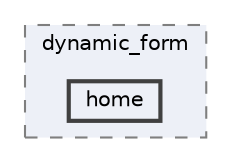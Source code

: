 digraph "resources/views/frontend/subdomain/forms/dynamic_form/home"
{
 // LATEX_PDF_SIZE
  bgcolor="transparent";
  edge [fontname=Helvetica,fontsize=10,labelfontname=Helvetica,labelfontsize=10];
  node [fontname=Helvetica,fontsize=10,shape=box,height=0.2,width=0.4];
  compound=true
  subgraph clusterdir_58c8858acd2d0b0cfacf1fc7211b4a62 {
    graph [ bgcolor="#edf0f7", pencolor="grey50", label="dynamic_form", fontname=Helvetica,fontsize=10 style="filled,dashed", URL="dir_58c8858acd2d0b0cfacf1fc7211b4a62.html",tooltip=""]
  dir_553f64f20ab027466346ecf13baeb1b3 [label="home", fillcolor="#edf0f7", color="grey25", style="filled,bold", URL="dir_553f64f20ab027466346ecf13baeb1b3.html",tooltip=""];
  }
}
